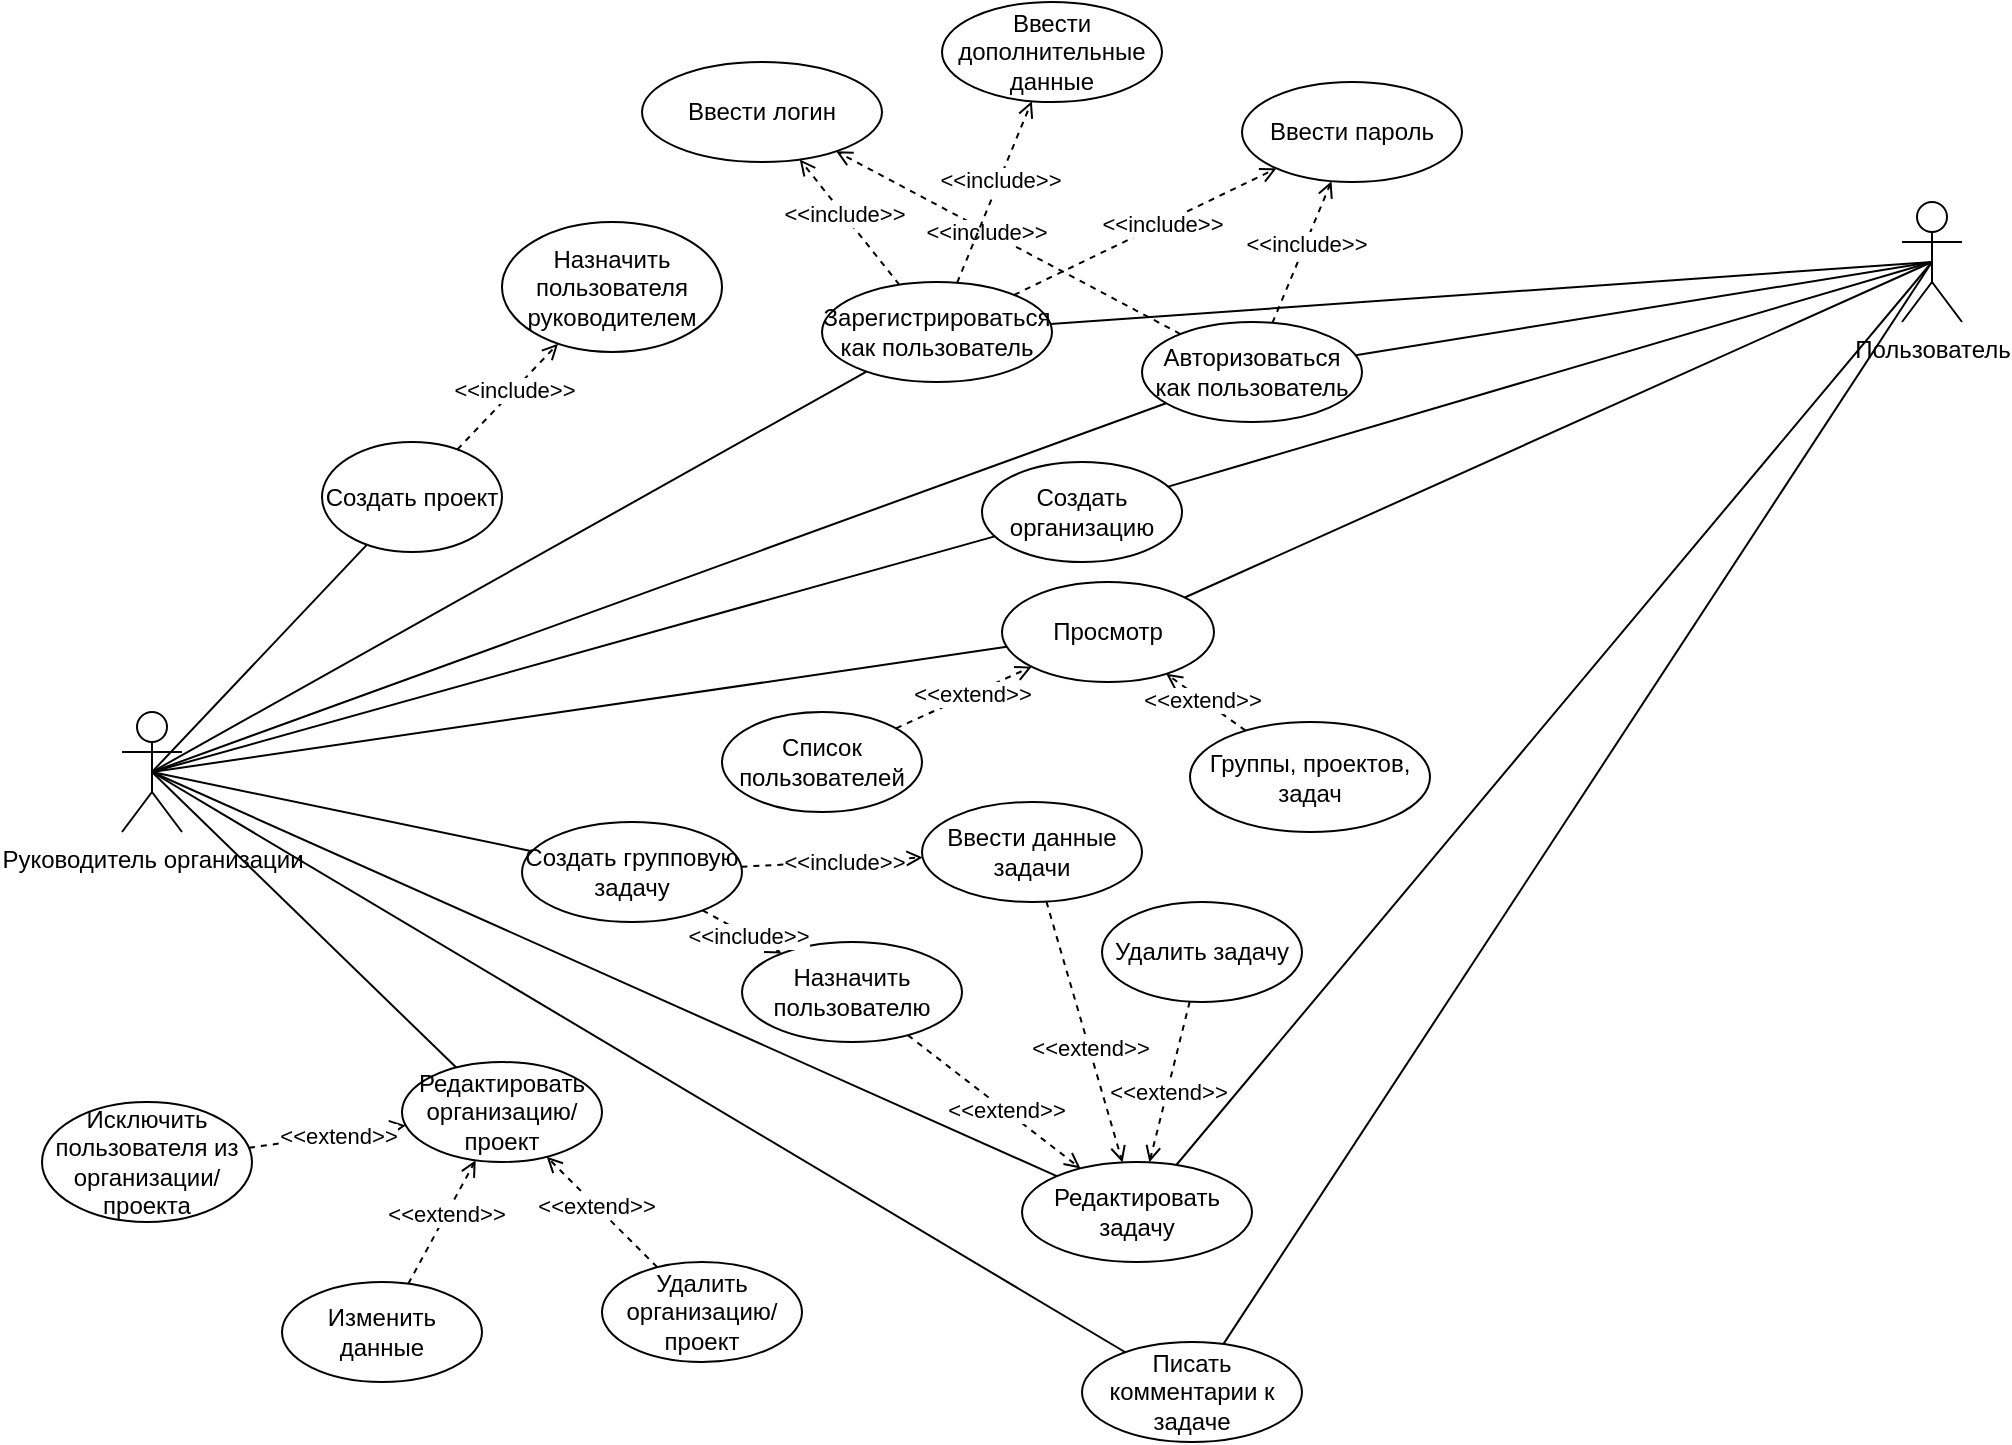 <mxfile version="24.7.17">
  <diagram name="Страница — 1" id="pCw0Gy0DAV7SlxU7coqn">
    <mxGraphModel dx="2901" dy="746" grid="1" gridSize="10" guides="1" tooltips="1" connect="1" arrows="1" fold="1" page="1" pageScale="1" pageWidth="827" pageHeight="1169" math="0" shadow="0">
      <root>
        <mxCell id="0" />
        <mxCell id="1" parent="0" />
        <mxCell id="jncAgMY1LAUrEOKVHQKW-10" style="rounded=0;orthogonalLoop=1;jettySize=auto;html=1;exitX=0.5;exitY=0.5;exitDx=0;exitDy=0;exitPerimeter=0;endArrow=none;endFill=0;strokeColor=default;" parent="1" source="jncAgMY1LAUrEOKVHQKW-4" target="jncAgMY1LAUrEOKVHQKW-8" edge="1">
          <mxGeometry relative="1" as="geometry" />
        </mxCell>
        <mxCell id="jncAgMY1LAUrEOKVHQKW-14" style="rounded=0;orthogonalLoop=1;jettySize=auto;html=1;exitX=0.5;exitY=0.5;exitDx=0;exitDy=0;exitPerimeter=0;endArrow=none;endFill=0;" parent="1" source="jncAgMY1LAUrEOKVHQKW-4" target="jncAgMY1LAUrEOKVHQKW-13" edge="1">
          <mxGeometry relative="1" as="geometry" />
        </mxCell>
        <mxCell id="jncAgMY1LAUrEOKVHQKW-4" value="Руководитель организации" style="shape=umlActor;verticalLabelPosition=bottom;verticalAlign=top;html=1;" parent="1" vertex="1">
          <mxGeometry x="-240" y="375" width="30" height="60" as="geometry" />
        </mxCell>
        <mxCell id="jncAgMY1LAUrEOKVHQKW-9" style="rounded=0;orthogonalLoop=1;jettySize=auto;html=1;exitX=0.5;exitY=0.5;exitDx=0;exitDy=0;exitPerimeter=0;endArrow=none;endFill=0;" parent="1" source="jncAgMY1LAUrEOKVHQKW-5" target="jncAgMY1LAUrEOKVHQKW-8" edge="1">
          <mxGeometry relative="1" as="geometry" />
        </mxCell>
        <mxCell id="jncAgMY1LAUrEOKVHQKW-15" style="rounded=0;orthogonalLoop=1;jettySize=auto;html=1;exitX=0.5;exitY=0.5;exitDx=0;exitDy=0;exitPerimeter=0;endArrow=none;endFill=0;" parent="1" source="jncAgMY1LAUrEOKVHQKW-5" target="jncAgMY1LAUrEOKVHQKW-13" edge="1">
          <mxGeometry relative="1" as="geometry" />
        </mxCell>
        <mxCell id="jncAgMY1LAUrEOKVHQKW-5" value="Пользователь" style="shape=umlActor;verticalLabelPosition=bottom;verticalAlign=top;html=1;" parent="1" vertex="1">
          <mxGeometry x="650" y="120" width="30" height="60" as="geometry" />
        </mxCell>
        <mxCell id="jncAgMY1LAUrEOKVHQKW-8" value="Авторизоваться как пользователь" style="ellipse;whiteSpace=wrap;html=1;" parent="1" vertex="1">
          <mxGeometry x="270" y="180" width="110" height="50" as="geometry" />
        </mxCell>
        <mxCell id="jncAgMY1LAUrEOKVHQKW-11" value="Ввести логин" style="ellipse;whiteSpace=wrap;html=1;" parent="1" vertex="1">
          <mxGeometry x="20" y="50" width="120" height="50" as="geometry" />
        </mxCell>
        <mxCell id="jncAgMY1LAUrEOKVHQKW-12" value="Ввести пароль" style="ellipse;whiteSpace=wrap;html=1;" parent="1" vertex="1">
          <mxGeometry x="320" y="60" width="110" height="50" as="geometry" />
        </mxCell>
        <mxCell id="jncAgMY1LAUrEOKVHQKW-13" value="Зарегистрироваться как пользователь" style="ellipse;whiteSpace=wrap;html=1;" parent="1" vertex="1">
          <mxGeometry x="110" y="160" width="115" height="50" as="geometry" />
        </mxCell>
        <mxCell id="jncAgMY1LAUrEOKVHQKW-20" style="rounded=0;orthogonalLoop=1;jettySize=auto;html=1;dashed=1;endArrow=open;endFill=0;" parent="1" source="jncAgMY1LAUrEOKVHQKW-13" target="jncAgMY1LAUrEOKVHQKW-11" edge="1">
          <mxGeometry relative="1" as="geometry">
            <mxPoint x="85" y="110" as="sourcePoint" />
            <mxPoint x="185" y="25" as="targetPoint" />
          </mxGeometry>
        </mxCell>
        <mxCell id="jncAgMY1LAUrEOKVHQKW-21" value="&amp;lt;&amp;lt;include&amp;gt;&amp;gt;" style="edgeLabel;html=1;align=center;verticalAlign=middle;resizable=0;points=[];" parent="jncAgMY1LAUrEOKVHQKW-20" vertex="1" connectable="0">
          <mxGeometry x="0.128" relative="1" as="geometry">
            <mxPoint as="offset" />
          </mxGeometry>
        </mxCell>
        <mxCell id="jncAgMY1LAUrEOKVHQKW-22" style="rounded=0;orthogonalLoop=1;jettySize=auto;html=1;dashed=1;endArrow=open;endFill=0;" parent="1" source="jncAgMY1LAUrEOKVHQKW-13" target="jncAgMY1LAUrEOKVHQKW-12" edge="1">
          <mxGeometry relative="1" as="geometry">
            <mxPoint x="95" y="120" as="sourcePoint" />
            <mxPoint x="195" y="35" as="targetPoint" />
          </mxGeometry>
        </mxCell>
        <mxCell id="jncAgMY1LAUrEOKVHQKW-23" value="&amp;lt;&amp;lt;include&amp;gt;&amp;gt;" style="edgeLabel;html=1;align=center;verticalAlign=middle;resizable=0;points=[];" parent="jncAgMY1LAUrEOKVHQKW-22" vertex="1" connectable="0">
          <mxGeometry x="0.128" relative="1" as="geometry">
            <mxPoint as="offset" />
          </mxGeometry>
        </mxCell>
        <mxCell id="jncAgMY1LAUrEOKVHQKW-24" style="rounded=0;orthogonalLoop=1;jettySize=auto;html=1;dashed=1;endArrow=open;endFill=0;" parent="1" source="jncAgMY1LAUrEOKVHQKW-8" target="jncAgMY1LAUrEOKVHQKW-12" edge="1">
          <mxGeometry relative="1" as="geometry">
            <mxPoint x="212" y="192" as="sourcePoint" />
            <mxPoint x="357" y="56" as="targetPoint" />
          </mxGeometry>
        </mxCell>
        <mxCell id="jncAgMY1LAUrEOKVHQKW-25" value="&amp;lt;&amp;lt;include&amp;gt;&amp;gt;" style="edgeLabel;html=1;align=center;verticalAlign=middle;resizable=0;points=[];" parent="jncAgMY1LAUrEOKVHQKW-24" vertex="1" connectable="0">
          <mxGeometry x="0.128" relative="1" as="geometry">
            <mxPoint as="offset" />
          </mxGeometry>
        </mxCell>
        <mxCell id="jncAgMY1LAUrEOKVHQKW-26" style="rounded=0;orthogonalLoop=1;jettySize=auto;html=1;dashed=1;endArrow=open;endFill=0;" parent="1" source="jncAgMY1LAUrEOKVHQKW-8" target="jncAgMY1LAUrEOKVHQKW-11" edge="1">
          <mxGeometry relative="1" as="geometry">
            <mxPoint x="222" y="202" as="sourcePoint" />
            <mxPoint x="367" y="66" as="targetPoint" />
          </mxGeometry>
        </mxCell>
        <mxCell id="jncAgMY1LAUrEOKVHQKW-27" value="&amp;lt;&amp;lt;include&amp;gt;&amp;gt;" style="edgeLabel;html=1;align=center;verticalAlign=middle;resizable=0;points=[];" parent="jncAgMY1LAUrEOKVHQKW-26" vertex="1" connectable="0">
          <mxGeometry x="0.128" relative="1" as="geometry">
            <mxPoint as="offset" />
          </mxGeometry>
        </mxCell>
        <mxCell id="jncAgMY1LAUrEOKVHQKW-36" value="Создать организацию" style="ellipse;whiteSpace=wrap;html=1;" parent="1" vertex="1">
          <mxGeometry x="190" y="250" width="100" height="50" as="geometry" />
        </mxCell>
        <mxCell id="jncAgMY1LAUrEOKVHQKW-37" style="rounded=0;orthogonalLoop=1;jettySize=auto;html=1;exitX=0.5;exitY=0.5;exitDx=0;exitDy=0;exitPerimeter=0;endArrow=none;endFill=0;" parent="1" source="jncAgMY1LAUrEOKVHQKW-4" target="jncAgMY1LAUrEOKVHQKW-36" edge="1">
          <mxGeometry relative="1" as="geometry">
            <mxPoint x="-155" y="240" as="sourcePoint" />
            <mxPoint x="74" y="191" as="targetPoint" />
          </mxGeometry>
        </mxCell>
        <mxCell id="jncAgMY1LAUrEOKVHQKW-38" style="rounded=0;orthogonalLoop=1;jettySize=auto;html=1;exitX=0.5;exitY=0.5;exitDx=0;exitDy=0;exitPerimeter=0;endArrow=none;endFill=0;" parent="1" source="jncAgMY1LAUrEOKVHQKW-5" target="jncAgMY1LAUrEOKVHQKW-36" edge="1">
          <mxGeometry relative="1" as="geometry">
            <mxPoint x="-145" y="250" as="sourcePoint" />
            <mxPoint x="84" y="201" as="targetPoint" />
          </mxGeometry>
        </mxCell>
        <mxCell id="jncAgMY1LAUrEOKVHQKW-39" value="Создать групповую задачу" style="ellipse;whiteSpace=wrap;html=1;" parent="1" vertex="1">
          <mxGeometry x="-40" y="430" width="110" height="50" as="geometry" />
        </mxCell>
        <mxCell id="jncAgMY1LAUrEOKVHQKW-41" style="rounded=0;orthogonalLoop=1;jettySize=auto;html=1;exitX=0.5;exitY=0.5;exitDx=0;exitDy=0;exitPerimeter=0;endArrow=none;endFill=0;" parent="1" source="jncAgMY1LAUrEOKVHQKW-4" target="jncAgMY1LAUrEOKVHQKW-39" edge="1">
          <mxGeometry relative="1" as="geometry">
            <mxPoint x="-135" y="260" as="sourcePoint" />
            <mxPoint x="94" y="211" as="targetPoint" />
          </mxGeometry>
        </mxCell>
        <mxCell id="jncAgMY1LAUrEOKVHQKW-43" value="Ввести дополнительные данные" style="ellipse;whiteSpace=wrap;html=1;" parent="1" vertex="1">
          <mxGeometry x="170" y="20" width="110" height="50" as="geometry" />
        </mxCell>
        <mxCell id="jncAgMY1LAUrEOKVHQKW-44" style="rounded=0;orthogonalLoop=1;jettySize=auto;html=1;dashed=1;endArrow=open;endFill=0;" parent="1" source="jncAgMY1LAUrEOKVHQKW-13" target="jncAgMY1LAUrEOKVHQKW-43" edge="1">
          <mxGeometry relative="1" as="geometry">
            <mxPoint x="243" y="165" as="sourcePoint" />
            <mxPoint x="422" y="55" as="targetPoint" />
          </mxGeometry>
        </mxCell>
        <mxCell id="jncAgMY1LAUrEOKVHQKW-45" value="&amp;lt;&amp;lt;include&amp;gt;&amp;gt;" style="edgeLabel;html=1;align=center;verticalAlign=middle;resizable=0;points=[];" parent="jncAgMY1LAUrEOKVHQKW-44" vertex="1" connectable="0">
          <mxGeometry x="0.128" relative="1" as="geometry">
            <mxPoint as="offset" />
          </mxGeometry>
        </mxCell>
        <mxCell id="jncAgMY1LAUrEOKVHQKW-47" value="Просмотр" style="ellipse;whiteSpace=wrap;html=1;" parent="1" vertex="1">
          <mxGeometry x="200" y="310" width="106" height="50" as="geometry" />
        </mxCell>
        <mxCell id="jncAgMY1LAUrEOKVHQKW-49" style="rounded=0;orthogonalLoop=1;jettySize=auto;html=1;endArrow=none;endFill=0;entryX=0.5;entryY=0.5;entryDx=0;entryDy=0;entryPerimeter=0;" parent="1" source="jncAgMY1LAUrEOKVHQKW-47" target="jncAgMY1LAUrEOKVHQKW-5" edge="1">
          <mxGeometry relative="1" as="geometry">
            <mxPoint x="284" y="384" as="sourcePoint" />
            <mxPoint x="575" y="170" as="targetPoint" />
          </mxGeometry>
        </mxCell>
        <mxCell id="jncAgMY1LAUrEOKVHQKW-50" style="rounded=0;orthogonalLoop=1;jettySize=auto;html=1;endArrow=none;endFill=0;exitX=0.5;exitY=0.5;exitDx=0;exitDy=0;exitPerimeter=0;" parent="1" source="jncAgMY1LAUrEOKVHQKW-4" target="jncAgMY1LAUrEOKVHQKW-47" edge="1">
          <mxGeometry relative="1" as="geometry">
            <mxPoint x="294" y="394" as="sourcePoint" />
            <mxPoint x="585" y="180" as="targetPoint" />
          </mxGeometry>
        </mxCell>
        <mxCell id="jncAgMY1LAUrEOKVHQKW-52" value="Ввести данные задачи" style="ellipse;whiteSpace=wrap;html=1;" parent="1" vertex="1">
          <mxGeometry x="160" y="420" width="110" height="50" as="geometry" />
        </mxCell>
        <mxCell id="jncAgMY1LAUrEOKVHQKW-55" style="rounded=0;orthogonalLoop=1;jettySize=auto;html=1;dashed=1;endArrow=open;endFill=0;" parent="1" source="jncAgMY1LAUrEOKVHQKW-39" target="jncAgMY1LAUrEOKVHQKW-52" edge="1">
          <mxGeometry relative="1" as="geometry">
            <mxPoint x="106" y="454" as="sourcePoint" />
            <mxPoint x="159" y="30" as="targetPoint" />
          </mxGeometry>
        </mxCell>
        <mxCell id="jncAgMY1LAUrEOKVHQKW-56" value="&amp;lt;&amp;lt;include&amp;gt;&amp;gt;" style="edgeLabel;html=1;align=center;verticalAlign=middle;resizable=0;points=[];" parent="jncAgMY1LAUrEOKVHQKW-55" vertex="1" connectable="0">
          <mxGeometry x="0.128" relative="1" as="geometry">
            <mxPoint as="offset" />
          </mxGeometry>
        </mxCell>
        <mxCell id="jncAgMY1LAUrEOKVHQKW-57" value="Редактировать задачу" style="ellipse;whiteSpace=wrap;html=1;" parent="1" vertex="1">
          <mxGeometry x="210" y="600" width="115" height="50" as="geometry" />
        </mxCell>
        <mxCell id="jncAgMY1LAUrEOKVHQKW-58" value="Удалить задачу" style="ellipse;whiteSpace=wrap;html=1;" parent="1" vertex="1">
          <mxGeometry x="250" y="470" width="100" height="50" as="geometry" />
        </mxCell>
        <mxCell id="jncAgMY1LAUrEOKVHQKW-59" style="rounded=0;orthogonalLoop=1;jettySize=auto;html=1;dashed=1;endArrow=open;endFill=0;" parent="1" source="jncAgMY1LAUrEOKVHQKW-58" target="jncAgMY1LAUrEOKVHQKW-57" edge="1">
          <mxGeometry relative="1" as="geometry">
            <mxPoint x="142" y="490" as="sourcePoint" />
            <mxPoint x="231" y="520" as="targetPoint" />
          </mxGeometry>
        </mxCell>
        <mxCell id="jncAgMY1LAUrEOKVHQKW-60" value="&amp;lt;&amp;lt;extend&amp;gt;&amp;gt;" style="edgeLabel;html=1;align=center;verticalAlign=middle;resizable=0;points=[];" parent="jncAgMY1LAUrEOKVHQKW-59" vertex="1" connectable="0">
          <mxGeometry x="0.128" relative="1" as="geometry">
            <mxPoint as="offset" />
          </mxGeometry>
        </mxCell>
        <mxCell id="jncAgMY1LAUrEOKVHQKW-61" style="rounded=0;orthogonalLoop=1;jettySize=auto;html=1;endArrow=none;endFill=0;entryX=0.5;entryY=0.5;entryDx=0;entryDy=0;entryPerimeter=0;" parent="1" source="jncAgMY1LAUrEOKVHQKW-57" target="jncAgMY1LAUrEOKVHQKW-5" edge="1">
          <mxGeometry relative="1" as="geometry">
            <mxPoint x="389" y="423" as="sourcePoint" />
            <mxPoint x="675" y="160" as="targetPoint" />
          </mxGeometry>
        </mxCell>
        <mxCell id="jncAgMY1LAUrEOKVHQKW-62" style="rounded=0;orthogonalLoop=1;jettySize=auto;html=1;endArrow=none;endFill=0;entryX=0.5;entryY=0.5;entryDx=0;entryDy=0;entryPerimeter=0;" parent="1" source="jncAgMY1LAUrEOKVHQKW-57" target="jncAgMY1LAUrEOKVHQKW-4" edge="1">
          <mxGeometry relative="1" as="geometry">
            <mxPoint x="399" y="433" as="sourcePoint" />
            <mxPoint x="685" y="170" as="targetPoint" />
          </mxGeometry>
        </mxCell>
        <mxCell id="jncAgMY1LAUrEOKVHQKW-66" value="Писать комментарии к задаче" style="ellipse;whiteSpace=wrap;html=1;" parent="1" vertex="1">
          <mxGeometry x="240" y="690" width="110" height="50" as="geometry" />
        </mxCell>
        <mxCell id="jncAgMY1LAUrEOKVHQKW-67" style="rounded=0;orthogonalLoop=1;jettySize=auto;html=1;endArrow=none;endFill=0;entryX=0.5;entryY=0.5;entryDx=0;entryDy=0;entryPerimeter=0;" parent="1" source="jncAgMY1LAUrEOKVHQKW-66" target="jncAgMY1LAUrEOKVHQKW-4" edge="1">
          <mxGeometry relative="1" as="geometry">
            <mxPoint x="246" y="588" as="sourcePoint" />
            <mxPoint x="-175" y="410" as="targetPoint" />
          </mxGeometry>
        </mxCell>
        <mxCell id="jncAgMY1LAUrEOKVHQKW-68" style="rounded=0;orthogonalLoop=1;jettySize=auto;html=1;endArrow=none;endFill=0;entryX=0.5;entryY=0.5;entryDx=0;entryDy=0;entryPerimeter=0;" parent="1" source="jncAgMY1LAUrEOKVHQKW-66" target="jncAgMY1LAUrEOKVHQKW-5" edge="1">
          <mxGeometry relative="1" as="geometry">
            <mxPoint x="256" y="598" as="sourcePoint" />
            <mxPoint x="-165" y="420" as="targetPoint" />
          </mxGeometry>
        </mxCell>
        <mxCell id="jncAgMY1LAUrEOKVHQKW-69" value="Исключить пользователя из организации/проекта" style="ellipse;whiteSpace=wrap;html=1;" parent="1" vertex="1">
          <mxGeometry x="-280" y="570" width="105" height="60" as="geometry" />
        </mxCell>
        <mxCell id="jncAgMY1LAUrEOKVHQKW-71" value="Редактировать организацию/проект" style="ellipse;whiteSpace=wrap;html=1;" parent="1" vertex="1">
          <mxGeometry x="-100" y="550" width="100" height="50" as="geometry" />
        </mxCell>
        <mxCell id="jncAgMY1LAUrEOKVHQKW-72" style="rounded=0;orthogonalLoop=1;jettySize=auto;html=1;endArrow=none;endFill=0;entryX=0.5;entryY=0.5;entryDx=0;entryDy=0;entryPerimeter=0;" parent="1" source="jncAgMY1LAUrEOKVHQKW-71" target="jncAgMY1LAUrEOKVHQKW-4" edge="1">
          <mxGeometry relative="1" as="geometry">
            <mxPoint x="-273" y="507" as="sourcePoint" />
            <mxPoint x="-215" y="415" as="targetPoint" />
          </mxGeometry>
        </mxCell>
        <mxCell id="jncAgMY1LAUrEOKVHQKW-73" value="Изменить данные" style="ellipse;whiteSpace=wrap;html=1;" parent="1" vertex="1">
          <mxGeometry x="-160" y="660" width="100" height="50" as="geometry" />
        </mxCell>
        <mxCell id="jncAgMY1LAUrEOKVHQKW-74" value="Удалить организацию/проект" style="ellipse;whiteSpace=wrap;html=1;" parent="1" vertex="1">
          <mxGeometry y="650" width="100" height="50" as="geometry" />
        </mxCell>
        <mxCell id="jncAgMY1LAUrEOKVHQKW-75" style="rounded=0;orthogonalLoop=1;jettySize=auto;html=1;dashed=1;endArrow=open;endFill=0;" parent="1" source="jncAgMY1LAUrEOKVHQKW-69" target="jncAgMY1LAUrEOKVHQKW-71" edge="1">
          <mxGeometry relative="1" as="geometry">
            <mxPoint x="166" y="700" as="sourcePoint" />
            <mxPoint x="90" y="735" as="targetPoint" />
          </mxGeometry>
        </mxCell>
        <mxCell id="jncAgMY1LAUrEOKVHQKW-76" value="&amp;lt;&amp;lt;extend&amp;gt;&amp;gt;" style="edgeLabel;html=1;align=center;verticalAlign=middle;resizable=0;points=[];" parent="jncAgMY1LAUrEOKVHQKW-75" vertex="1" connectable="0">
          <mxGeometry x="0.128" relative="1" as="geometry">
            <mxPoint as="offset" />
          </mxGeometry>
        </mxCell>
        <mxCell id="jncAgMY1LAUrEOKVHQKW-77" style="rounded=0;orthogonalLoop=1;jettySize=auto;html=1;dashed=1;endArrow=open;endFill=0;" parent="1" source="jncAgMY1LAUrEOKVHQKW-74" target="jncAgMY1LAUrEOKVHQKW-71" edge="1">
          <mxGeometry relative="1" as="geometry">
            <mxPoint x="36" y="720" as="sourcePoint" />
            <mxPoint x="-40" y="755" as="targetPoint" />
          </mxGeometry>
        </mxCell>
        <mxCell id="jncAgMY1LAUrEOKVHQKW-78" value="&amp;lt;&amp;lt;extend&amp;gt;&amp;gt;" style="edgeLabel;html=1;align=center;verticalAlign=middle;resizable=0;points=[];" parent="jncAgMY1LAUrEOKVHQKW-77" vertex="1" connectable="0">
          <mxGeometry x="0.128" relative="1" as="geometry">
            <mxPoint as="offset" />
          </mxGeometry>
        </mxCell>
        <mxCell id="jncAgMY1LAUrEOKVHQKW-79" style="rounded=0;orthogonalLoop=1;jettySize=auto;html=1;dashed=1;endArrow=open;endFill=0;" parent="1" source="jncAgMY1LAUrEOKVHQKW-73" target="jncAgMY1LAUrEOKVHQKW-71" edge="1">
          <mxGeometry relative="1" as="geometry">
            <mxPoint x="-134" y="750" as="sourcePoint" />
            <mxPoint x="-210" y="785" as="targetPoint" />
          </mxGeometry>
        </mxCell>
        <mxCell id="jncAgMY1LAUrEOKVHQKW-80" value="&amp;lt;&amp;lt;extend&amp;gt;&amp;gt;" style="edgeLabel;html=1;align=center;verticalAlign=middle;resizable=0;points=[];" parent="jncAgMY1LAUrEOKVHQKW-79" vertex="1" connectable="0">
          <mxGeometry x="0.128" relative="1" as="geometry">
            <mxPoint as="offset" />
          </mxGeometry>
        </mxCell>
        <mxCell id="jncAgMY1LAUrEOKVHQKW-81" value="Назначить пользователю" style="ellipse;whiteSpace=wrap;html=1;" parent="1" vertex="1">
          <mxGeometry x="70" y="490" width="110" height="50" as="geometry" />
        </mxCell>
        <mxCell id="jncAgMY1LAUrEOKVHQKW-82" style="rounded=0;orthogonalLoop=1;jettySize=auto;html=1;dashed=1;endArrow=open;endFill=0;" parent="1" source="jncAgMY1LAUrEOKVHQKW-39" target="jncAgMY1LAUrEOKVHQKW-81" edge="1">
          <mxGeometry relative="1" as="geometry">
            <mxPoint x="116" y="464" as="sourcePoint" />
            <mxPoint x="187" y="476" as="targetPoint" />
          </mxGeometry>
        </mxCell>
        <mxCell id="jncAgMY1LAUrEOKVHQKW-83" value="&amp;lt;&amp;lt;include&amp;gt;&amp;gt;" style="edgeLabel;html=1;align=center;verticalAlign=middle;resizable=0;points=[];" parent="jncAgMY1LAUrEOKVHQKW-82" vertex="1" connectable="0">
          <mxGeometry x="0.128" relative="1" as="geometry">
            <mxPoint as="offset" />
          </mxGeometry>
        </mxCell>
        <mxCell id="8q16P8ETdKa8oNsXDbby-1" style="rounded=0;orthogonalLoop=1;jettySize=auto;html=1;dashed=1;endArrow=open;endFill=0;" parent="1" source="jncAgMY1LAUrEOKVHQKW-81" target="jncAgMY1LAUrEOKVHQKW-57" edge="1">
          <mxGeometry relative="1" as="geometry">
            <mxPoint x="339" y="533" as="sourcePoint" />
            <mxPoint x="243" y="585" as="targetPoint" />
          </mxGeometry>
        </mxCell>
        <mxCell id="8q16P8ETdKa8oNsXDbby-2" value="&amp;lt;&amp;lt;extend&amp;gt;&amp;gt;" style="edgeLabel;html=1;align=center;verticalAlign=middle;resizable=0;points=[];" parent="8q16P8ETdKa8oNsXDbby-1" vertex="1" connectable="0">
          <mxGeometry x="0.128" relative="1" as="geometry">
            <mxPoint as="offset" />
          </mxGeometry>
        </mxCell>
        <mxCell id="8q16P8ETdKa8oNsXDbby-3" value="Список пользователей" style="ellipse;whiteSpace=wrap;html=1;" parent="1" vertex="1">
          <mxGeometry x="60" y="375" width="100" height="50" as="geometry" />
        </mxCell>
        <mxCell id="8q16P8ETdKa8oNsXDbby-4" value="Группы,&amp;nbsp;&lt;span style=&quot;background-color: initial;&quot;&gt;проектов, задач&lt;/span&gt;" style="ellipse;whiteSpace=wrap;html=1;" parent="1" vertex="1">
          <mxGeometry x="294" y="380" width="120" height="55" as="geometry" />
        </mxCell>
        <mxCell id="8q16P8ETdKa8oNsXDbby-5" style="rounded=0;orthogonalLoop=1;jettySize=auto;html=1;dashed=1;endArrow=open;endFill=0;" parent="1" source="8q16P8ETdKa8oNsXDbby-4" target="jncAgMY1LAUrEOKVHQKW-47" edge="1">
          <mxGeometry relative="1" as="geometry">
            <mxPoint x="296" y="540" as="sourcePoint" />
            <mxPoint x="282" y="610" as="targetPoint" />
          </mxGeometry>
        </mxCell>
        <mxCell id="8q16P8ETdKa8oNsXDbby-6" value="&amp;lt;&amp;lt;extend&amp;gt;&amp;gt;" style="edgeLabel;html=1;align=center;verticalAlign=middle;resizable=0;points=[];" parent="8q16P8ETdKa8oNsXDbby-5" vertex="1" connectable="0">
          <mxGeometry x="0.128" relative="1" as="geometry">
            <mxPoint as="offset" />
          </mxGeometry>
        </mxCell>
        <mxCell id="8q16P8ETdKa8oNsXDbby-7" style="rounded=0;orthogonalLoop=1;jettySize=auto;html=1;dashed=1;endArrow=open;endFill=0;" parent="1" source="8q16P8ETdKa8oNsXDbby-3" target="jncAgMY1LAUrEOKVHQKW-47" edge="1">
          <mxGeometry relative="1" as="geometry">
            <mxPoint x="306" y="550" as="sourcePoint" />
            <mxPoint x="292" y="620" as="targetPoint" />
          </mxGeometry>
        </mxCell>
        <mxCell id="8q16P8ETdKa8oNsXDbby-8" value="&amp;lt;&amp;lt;extend&amp;gt;&amp;gt;" style="edgeLabel;html=1;align=center;verticalAlign=middle;resizable=0;points=[];" parent="8q16P8ETdKa8oNsXDbby-7" vertex="1" connectable="0">
          <mxGeometry x="0.128" relative="1" as="geometry">
            <mxPoint as="offset" />
          </mxGeometry>
        </mxCell>
        <mxCell id="4D-jVmmyUW2b7siiEwy5-1" value="Создать проект" style="ellipse;whiteSpace=wrap;html=1;" vertex="1" parent="1">
          <mxGeometry x="-140" y="240" width="90" height="55" as="geometry" />
        </mxCell>
        <mxCell id="4D-jVmmyUW2b7siiEwy5-2" style="rounded=0;orthogonalLoop=1;jettySize=auto;html=1;exitX=0.5;exitY=0.5;exitDx=0;exitDy=0;exitPerimeter=0;endArrow=none;endFill=0;" edge="1" parent="1" source="jncAgMY1LAUrEOKVHQKW-4" target="4D-jVmmyUW2b7siiEwy5-1">
          <mxGeometry relative="1" as="geometry">
            <mxPoint x="-215" y="415" as="sourcePoint" />
            <mxPoint x="-15" y="237" as="targetPoint" />
          </mxGeometry>
        </mxCell>
        <mxCell id="4D-jVmmyUW2b7siiEwy5-3" value="Назначить пользователя руководителем" style="ellipse;whiteSpace=wrap;html=1;" vertex="1" parent="1">
          <mxGeometry x="-50" y="130" width="110" height="65" as="geometry" />
        </mxCell>
        <mxCell id="4D-jVmmyUW2b7siiEwy5-4" style="rounded=0;orthogonalLoop=1;jettySize=auto;html=1;dashed=1;endArrow=open;endFill=0;" edge="1" parent="1" source="4D-jVmmyUW2b7siiEwy5-1" target="4D-jVmmyUW2b7siiEwy5-3">
          <mxGeometry relative="1" as="geometry">
            <mxPoint x="-350" y="120" as="sourcePoint" />
            <mxPoint x="-260" y="116" as="targetPoint" />
          </mxGeometry>
        </mxCell>
        <mxCell id="4D-jVmmyUW2b7siiEwy5-5" value="&amp;lt;&amp;lt;include&amp;gt;&amp;gt;" style="edgeLabel;html=1;align=center;verticalAlign=middle;resizable=0;points=[];" vertex="1" connectable="0" parent="4D-jVmmyUW2b7siiEwy5-4">
          <mxGeometry x="0.128" relative="1" as="geometry">
            <mxPoint as="offset" />
          </mxGeometry>
        </mxCell>
        <mxCell id="4D-jVmmyUW2b7siiEwy5-6" style="rounded=0;orthogonalLoop=1;jettySize=auto;html=1;dashed=1;endArrow=open;endFill=0;" edge="1" parent="1" source="jncAgMY1LAUrEOKVHQKW-52" target="jncAgMY1LAUrEOKVHQKW-57">
          <mxGeometry relative="1" as="geometry">
            <mxPoint x="304" y="530" as="sourcePoint" />
            <mxPoint x="284" y="610" as="targetPoint" />
          </mxGeometry>
        </mxCell>
        <mxCell id="4D-jVmmyUW2b7siiEwy5-7" value="&amp;lt;&amp;lt;extend&amp;gt;&amp;gt;" style="edgeLabel;html=1;align=center;verticalAlign=middle;resizable=0;points=[];" vertex="1" connectable="0" parent="4D-jVmmyUW2b7siiEwy5-6">
          <mxGeometry x="0.128" relative="1" as="geometry">
            <mxPoint as="offset" />
          </mxGeometry>
        </mxCell>
      </root>
    </mxGraphModel>
  </diagram>
</mxfile>
